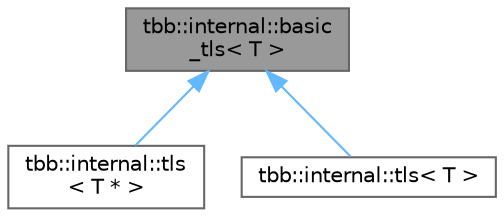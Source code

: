 digraph "tbb::internal::basic_tls&lt; T &gt;"
{
 // LATEX_PDF_SIZE
  bgcolor="transparent";
  edge [fontname=Helvetica,fontsize=10,labelfontname=Helvetica,labelfontsize=10];
  node [fontname=Helvetica,fontsize=10,shape=box,height=0.2,width=0.4];
  Node1 [id="Node000001",label="tbb::internal::basic\l_tls\< T \>",height=0.2,width=0.4,color="gray40", fillcolor="grey60", style="filled", fontcolor="black",tooltip="Basic cross-platform wrapper class for TLS operations."];
  Node1 -> Node2 [id="edge1_Node000001_Node000002",dir="back",color="steelblue1",style="solid",tooltip=" "];
  Node2 [id="Node000002",label="tbb::internal::tls\l\< T * \>",height=0.2,width=0.4,color="gray40", fillcolor="white", style="filled",URL="$classtbb_1_1internal_1_1tls_3_01_t_01_5_01_4.html",tooltip=" "];
  Node1 -> Node3 [id="edge2_Node000001_Node000003",dir="back",color="steelblue1",style="solid",tooltip=" "];
  Node3 [id="Node000003",label="tbb::internal::tls\< T \>",height=0.2,width=0.4,color="gray40", fillcolor="white", style="filled",URL="$classtbb_1_1internal_1_1tls.html",tooltip="More advanced TLS support template class."];
}
